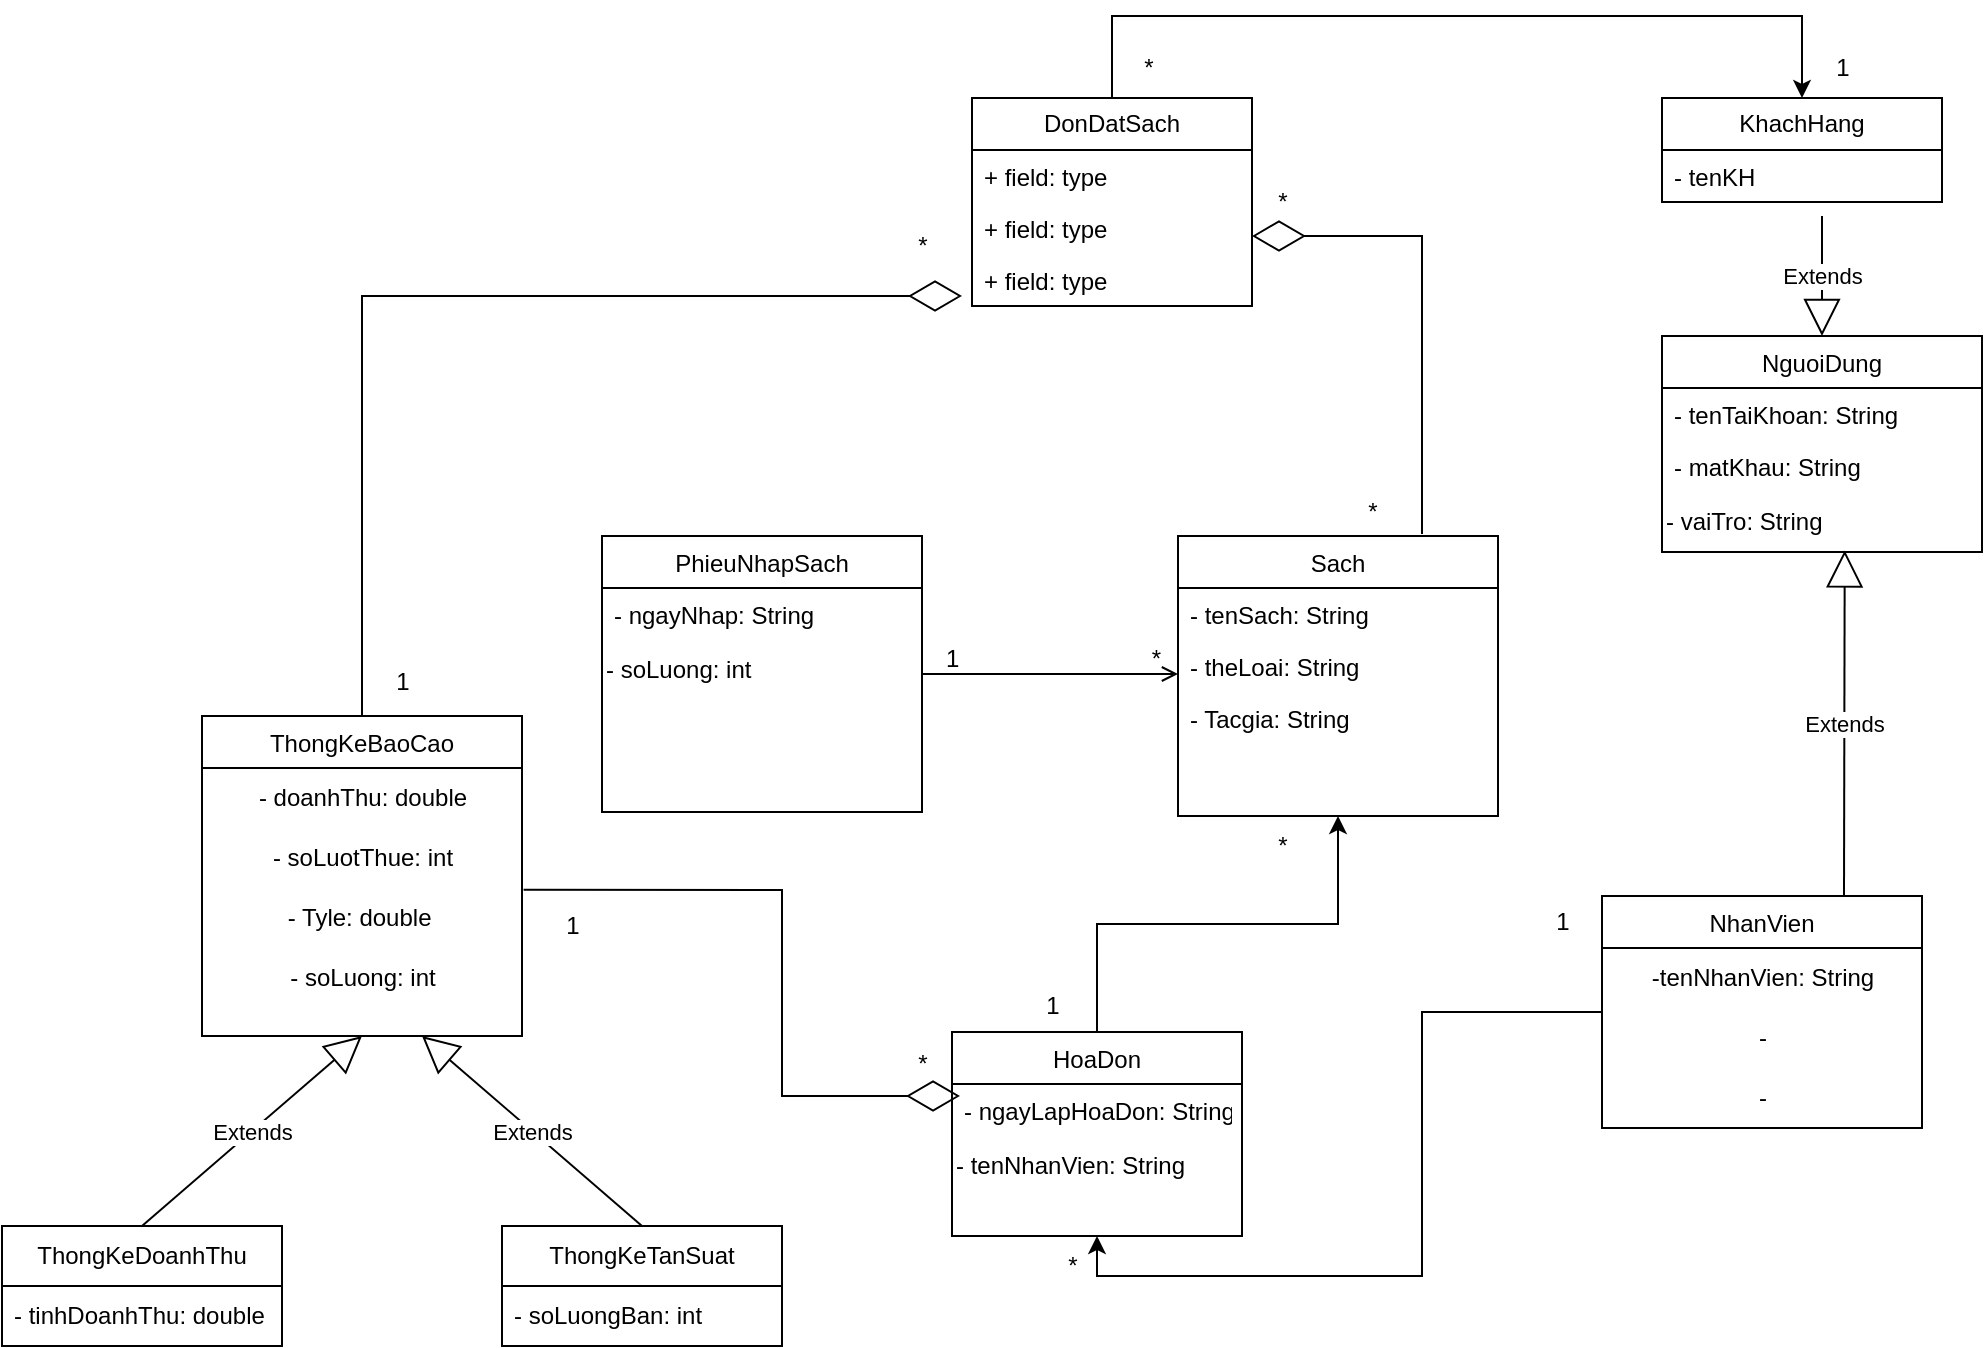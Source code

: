 <mxfile version="26.1.1">
  <diagram id="C5RBs43oDa-KdzZeNtuy" name="Page-1">
    <mxGraphModel dx="1877" dy="1726" grid="1" gridSize="10" guides="1" tooltips="1" connect="1" arrows="1" fold="1" page="1" pageScale="1" pageWidth="827" pageHeight="1169" math="0" shadow="0">
      <root>
        <mxCell id="WIyWlLk6GJQsqaUBKTNV-0" />
        <mxCell id="WIyWlLk6GJQsqaUBKTNV-1" parent="WIyWlLk6GJQsqaUBKTNV-0" />
        <mxCell id="zkfFHV4jXpPFQw0GAbJ--0" value="PhieuNhapSach" style="swimlane;fontStyle=0;align=center;verticalAlign=top;childLayout=stackLayout;horizontal=1;startSize=26;horizontalStack=0;resizeParent=1;resizeLast=0;collapsible=1;marginBottom=0;rounded=0;shadow=0;strokeWidth=1;" parent="WIyWlLk6GJQsqaUBKTNV-1" vertex="1">
          <mxGeometry x="220" y="120" width="160" height="138" as="geometry">
            <mxRectangle x="230" y="140" width="160" height="26" as="alternateBounds" />
          </mxGeometry>
        </mxCell>
        <mxCell id="zkfFHV4jXpPFQw0GAbJ--1" value="- ngayNhap: String" style="text;align=left;verticalAlign=top;spacingLeft=4;spacingRight=4;overflow=hidden;rotatable=0;points=[[0,0.5],[1,0.5]];portConstraint=eastwest;" parent="zkfFHV4jXpPFQw0GAbJ--0" vertex="1">
          <mxGeometry y="26" width="160" height="26" as="geometry" />
        </mxCell>
        <mxCell id="nmiw7sGfNws72FopHguk-0" value="- soLuong: int" style="text;html=1;align=left;verticalAlign=middle;resizable=0;points=[];autosize=1;strokeColor=none;fillColor=none;" parent="zkfFHV4jXpPFQw0GAbJ--0" vertex="1">
          <mxGeometry y="52" width="160" height="30" as="geometry" />
        </mxCell>
        <mxCell id="zkfFHV4jXpPFQw0GAbJ--6" value="ThongKeBaoCao" style="swimlane;fontStyle=0;align=center;verticalAlign=top;childLayout=stackLayout;horizontal=1;startSize=26;horizontalStack=0;resizeParent=1;resizeLast=0;collapsible=1;marginBottom=0;rounded=0;shadow=0;strokeWidth=1;" parent="WIyWlLk6GJQsqaUBKTNV-1" vertex="1">
          <mxGeometry x="20" y="210" width="160" height="160" as="geometry">
            <mxRectangle x="130" y="380" width="160" height="26" as="alternateBounds" />
          </mxGeometry>
        </mxCell>
        <mxCell id="nmiw7sGfNws72FopHguk-5" value="- doanhThu: double" style="text;html=1;align=center;verticalAlign=middle;resizable=0;points=[];autosize=1;strokeColor=none;fillColor=none;" parent="zkfFHV4jXpPFQw0GAbJ--6" vertex="1">
          <mxGeometry y="26" width="160" height="30" as="geometry" />
        </mxCell>
        <mxCell id="nmiw7sGfNws72FopHguk-6" value="- soLuotThue: int" style="text;html=1;align=center;verticalAlign=middle;resizable=0;points=[];autosize=1;strokeColor=none;fillColor=none;" parent="zkfFHV4jXpPFQw0GAbJ--6" vertex="1">
          <mxGeometry y="56" width="160" height="30" as="geometry" />
        </mxCell>
        <mxCell id="nmiw7sGfNws72FopHguk-7" value="- Tyle: double&amp;nbsp;" style="text;html=1;align=center;verticalAlign=middle;resizable=0;points=[];autosize=1;strokeColor=none;fillColor=none;" parent="zkfFHV4jXpPFQw0GAbJ--6" vertex="1">
          <mxGeometry y="86" width="160" height="30" as="geometry" />
        </mxCell>
        <mxCell id="nmiw7sGfNws72FopHguk-8" value="- soLuong: int" style="text;html=1;align=center;verticalAlign=middle;resizable=0;points=[];autosize=1;strokeColor=none;fillColor=none;" parent="zkfFHV4jXpPFQw0GAbJ--6" vertex="1">
          <mxGeometry y="116" width="160" height="30" as="geometry" />
        </mxCell>
        <mxCell id="ISNQ12LLeZMdfNUVVSJD-26" style="edgeStyle=orthogonalEdgeStyle;rounded=0;orthogonalLoop=1;jettySize=auto;html=1;entryX=0.5;entryY=1;entryDx=0;entryDy=0;" parent="WIyWlLk6GJQsqaUBKTNV-1" source="zkfFHV4jXpPFQw0GAbJ--13" target="zkfFHV4jXpPFQw0GAbJ--17" edge="1">
          <mxGeometry relative="1" as="geometry" />
        </mxCell>
        <mxCell id="zkfFHV4jXpPFQw0GAbJ--13" value="HoaDon" style="swimlane;fontStyle=0;align=center;verticalAlign=top;childLayout=stackLayout;horizontal=1;startSize=26;horizontalStack=0;resizeParent=1;resizeLast=0;collapsible=1;marginBottom=0;rounded=0;shadow=0;strokeWidth=1;" parent="WIyWlLk6GJQsqaUBKTNV-1" vertex="1">
          <mxGeometry x="395" y="368" width="145" height="102" as="geometry">
            <mxRectangle x="340" y="380" width="170" height="26" as="alternateBounds" />
          </mxGeometry>
        </mxCell>
        <mxCell id="zkfFHV4jXpPFQw0GAbJ--14" value="- ngayLapHoaDon: String    " style="text;align=left;verticalAlign=top;spacingLeft=4;spacingRight=4;overflow=hidden;rotatable=0;points=[[0,0.5],[1,0.5]];portConstraint=eastwest;" parent="zkfFHV4jXpPFQw0GAbJ--13" vertex="1">
          <mxGeometry y="26" width="145" height="26" as="geometry" />
        </mxCell>
        <mxCell id="nmiw7sGfNws72FopHguk-1" value="- tenNhanVien: String" style="text;html=1;align=left;verticalAlign=middle;resizable=0;points=[];autosize=1;strokeColor=none;fillColor=none;" parent="zkfFHV4jXpPFQw0GAbJ--13" vertex="1">
          <mxGeometry y="52" width="145" height="30" as="geometry" />
        </mxCell>
        <mxCell id="zkfFHV4jXpPFQw0GAbJ--17" value="Sach" style="swimlane;fontStyle=0;align=center;verticalAlign=top;childLayout=stackLayout;horizontal=1;startSize=26;horizontalStack=0;resizeParent=1;resizeLast=0;collapsible=1;marginBottom=0;rounded=0;shadow=0;strokeWidth=1;" parent="WIyWlLk6GJQsqaUBKTNV-1" vertex="1">
          <mxGeometry x="508" y="120" width="160" height="140" as="geometry">
            <mxRectangle x="550" y="140" width="160" height="26" as="alternateBounds" />
          </mxGeometry>
        </mxCell>
        <mxCell id="zkfFHV4jXpPFQw0GAbJ--18" value="- tenSach: String    " style="text;align=left;verticalAlign=top;spacingLeft=4;spacingRight=4;overflow=hidden;rotatable=0;points=[[0,0.5],[1,0.5]];portConstraint=eastwest;" parent="zkfFHV4jXpPFQw0GAbJ--17" vertex="1">
          <mxGeometry y="26" width="160" height="26" as="geometry" />
        </mxCell>
        <mxCell id="zkfFHV4jXpPFQw0GAbJ--19" value="- theLoai: String" style="text;align=left;verticalAlign=top;spacingLeft=4;spacingRight=4;overflow=hidden;rotatable=0;points=[[0,0.5],[1,0.5]];portConstraint=eastwest;rounded=0;shadow=0;html=0;" parent="zkfFHV4jXpPFQw0GAbJ--17" vertex="1">
          <mxGeometry y="52" width="160" height="26" as="geometry" />
        </mxCell>
        <mxCell id="zkfFHV4jXpPFQw0GAbJ--20" value="- Tacgia: String    " style="text;align=left;verticalAlign=top;spacingLeft=4;spacingRight=4;overflow=hidden;rotatable=0;points=[[0,0.5],[1,0.5]];portConstraint=eastwest;rounded=0;shadow=0;html=0;" parent="zkfFHV4jXpPFQw0GAbJ--17" vertex="1">
          <mxGeometry y="78" width="160" height="26" as="geometry" />
        </mxCell>
        <mxCell id="zkfFHV4jXpPFQw0GAbJ--26" value="" style="endArrow=open;shadow=0;strokeWidth=1;rounded=0;curved=0;endFill=1;edgeStyle=elbowEdgeStyle;elbow=vertical;" parent="WIyWlLk6GJQsqaUBKTNV-1" source="zkfFHV4jXpPFQw0GAbJ--0" target="zkfFHV4jXpPFQw0GAbJ--17" edge="1">
          <mxGeometry x="0.5" y="41" relative="1" as="geometry">
            <mxPoint x="380" y="192" as="sourcePoint" />
            <mxPoint x="540" y="192" as="targetPoint" />
            <mxPoint x="-40" y="32" as="offset" />
          </mxGeometry>
        </mxCell>
        <mxCell id="zkfFHV4jXpPFQw0GAbJ--27" value="1" style="resizable=0;align=left;verticalAlign=bottom;labelBackgroundColor=none;fontSize=12;" parent="zkfFHV4jXpPFQw0GAbJ--26" connectable="0" vertex="1">
          <mxGeometry x="-1" relative="1" as="geometry">
            <mxPoint x="10" y="1" as="offset" />
          </mxGeometry>
        </mxCell>
        <mxCell id="zkfFHV4jXpPFQw0GAbJ--28" value="*" style="resizable=0;align=right;verticalAlign=bottom;labelBackgroundColor=none;fontSize=12;" parent="zkfFHV4jXpPFQw0GAbJ--26" connectable="0" vertex="1">
          <mxGeometry x="1" relative="1" as="geometry">
            <mxPoint x="-7" y="1" as="offset" />
          </mxGeometry>
        </mxCell>
        <mxCell id="nmiw7sGfNws72FopHguk-16" value="KhachHang" style="swimlane;fontStyle=0;childLayout=stackLayout;horizontal=1;startSize=26;fillColor=none;horizontalStack=0;resizeParent=1;resizeParentMax=0;resizeLast=0;collapsible=1;marginBottom=0;whiteSpace=wrap;html=1;" parent="WIyWlLk6GJQsqaUBKTNV-1" vertex="1">
          <mxGeometry x="750" y="-99" width="140" height="52" as="geometry" />
        </mxCell>
        <mxCell id="nmiw7sGfNws72FopHguk-17" value="- tenKH&lt;div style=&quot;padding: 0px; margin: 0px;&quot;&gt;&lt;br style=&quot;padding: 0px; margin: 0px; text-wrap-mode: nowrap;&quot;&gt;&lt;/div&gt;" style="text;strokeColor=none;fillColor=none;align=left;verticalAlign=top;spacingLeft=4;spacingRight=4;overflow=hidden;rotatable=0;points=[[0,0.5],[1,0.5]];portConstraint=eastwest;whiteSpace=wrap;html=1;" parent="nmiw7sGfNws72FopHguk-16" vertex="1">
          <mxGeometry y="26" width="140" height="26" as="geometry" />
        </mxCell>
        <mxCell id="ISNQ12LLeZMdfNUVVSJD-25" style="edgeStyle=orthogonalEdgeStyle;rounded=0;orthogonalLoop=1;jettySize=auto;html=1;entryX=0.5;entryY=1;entryDx=0;entryDy=0;" parent="WIyWlLk6GJQsqaUBKTNV-1" source="psnWaYJbM0y4wB5nJ-is-14" target="zkfFHV4jXpPFQw0GAbJ--13" edge="1">
          <mxGeometry relative="1" as="geometry" />
        </mxCell>
        <mxCell id="psnWaYJbM0y4wB5nJ-is-14" value="NhanVien" style="swimlane;fontStyle=0;align=center;verticalAlign=top;childLayout=stackLayout;horizontal=1;startSize=26;horizontalStack=0;resizeParent=1;resizeParentMax=0;resizeLast=0;collapsible=1;marginBottom=0;whiteSpace=wrap;html=1;" parent="WIyWlLk6GJQsqaUBKTNV-1" vertex="1">
          <mxGeometry x="720" y="300" width="160" height="116" as="geometry" />
        </mxCell>
        <mxCell id="TUN2WBSyEnXR89foFnL1-8" value="-tenNhanVien: String" style="text;html=1;align=center;verticalAlign=middle;resizable=0;points=[];autosize=1;strokeColor=none;fillColor=none;" vertex="1" parent="psnWaYJbM0y4wB5nJ-is-14">
          <mxGeometry y="26" width="160" height="30" as="geometry" />
        </mxCell>
        <mxCell id="TUN2WBSyEnXR89foFnL1-9" value="-" style="text;html=1;align=center;verticalAlign=middle;resizable=0;points=[];autosize=1;strokeColor=none;fillColor=none;" vertex="1" parent="psnWaYJbM0y4wB5nJ-is-14">
          <mxGeometry y="56" width="160" height="30" as="geometry" />
        </mxCell>
        <mxCell id="TUN2WBSyEnXR89foFnL1-10" value="-" style="text;html=1;align=center;verticalAlign=middle;resizable=0;points=[];autosize=1;strokeColor=none;fillColor=none;" vertex="1" parent="psnWaYJbM0y4wB5nJ-is-14">
          <mxGeometry y="86" width="160" height="30" as="geometry" />
        </mxCell>
        <mxCell id="psnWaYJbM0y4wB5nJ-is-29" value="*" style="text;html=1;align=center;verticalAlign=middle;resizable=0;points=[];autosize=1;strokeColor=none;fillColor=none;" parent="WIyWlLk6GJQsqaUBKTNV-1" vertex="1">
          <mxGeometry x="545" y="-62" width="30" height="30" as="geometry" />
        </mxCell>
        <mxCell id="psnWaYJbM0y4wB5nJ-is-30" value="*" style="text;html=1;align=center;verticalAlign=middle;resizable=0;points=[];autosize=1;strokeColor=none;fillColor=none;" parent="WIyWlLk6GJQsqaUBKTNV-1" vertex="1">
          <mxGeometry x="590" y="93" width="30" height="30" as="geometry" />
        </mxCell>
        <mxCell id="ISNQ12LLeZMdfNUVVSJD-3" style="edgeStyle=orthogonalEdgeStyle;rounded=0;orthogonalLoop=1;jettySize=auto;html=1;entryX=0.5;entryY=0;entryDx=0;entryDy=0;" parent="WIyWlLk6GJQsqaUBKTNV-1" source="psnWaYJbM0y4wB5nJ-is-31" target="nmiw7sGfNws72FopHguk-16" edge="1">
          <mxGeometry relative="1" as="geometry">
            <Array as="points">
              <mxPoint x="475" y="-140" />
              <mxPoint x="820" y="-140" />
            </Array>
          </mxGeometry>
        </mxCell>
        <mxCell id="psnWaYJbM0y4wB5nJ-is-31" value="DonDatSach" style="swimlane;fontStyle=0;childLayout=stackLayout;horizontal=1;startSize=26;fillColor=none;horizontalStack=0;resizeParent=1;resizeParentMax=0;resizeLast=0;collapsible=1;marginBottom=0;whiteSpace=wrap;html=1;" parent="WIyWlLk6GJQsqaUBKTNV-1" vertex="1">
          <mxGeometry x="405" y="-99" width="140" height="104" as="geometry" />
        </mxCell>
        <mxCell id="psnWaYJbM0y4wB5nJ-is-32" value="+ field: type" style="text;strokeColor=none;fillColor=none;align=left;verticalAlign=top;spacingLeft=4;spacingRight=4;overflow=hidden;rotatable=0;points=[[0,0.5],[1,0.5]];portConstraint=eastwest;whiteSpace=wrap;html=1;" parent="psnWaYJbM0y4wB5nJ-is-31" vertex="1">
          <mxGeometry y="26" width="140" height="26" as="geometry" />
        </mxCell>
        <mxCell id="psnWaYJbM0y4wB5nJ-is-33" value="+ field: type" style="text;strokeColor=none;fillColor=none;align=left;verticalAlign=top;spacingLeft=4;spacingRight=4;overflow=hidden;rotatable=0;points=[[0,0.5],[1,0.5]];portConstraint=eastwest;whiteSpace=wrap;html=1;" parent="psnWaYJbM0y4wB5nJ-is-31" vertex="1">
          <mxGeometry y="52" width="140" height="26" as="geometry" />
        </mxCell>
        <mxCell id="psnWaYJbM0y4wB5nJ-is-34" value="+ field: type" style="text;strokeColor=none;fillColor=none;align=left;verticalAlign=top;spacingLeft=4;spacingRight=4;overflow=hidden;rotatable=0;points=[[0,0.5],[1,0.5]];portConstraint=eastwest;whiteSpace=wrap;html=1;" parent="psnWaYJbM0y4wB5nJ-is-31" vertex="1">
          <mxGeometry y="78" width="140" height="26" as="geometry" />
        </mxCell>
        <mxCell id="psnWaYJbM0y4wB5nJ-is-38" value="*" style="text;html=1;align=center;verticalAlign=middle;resizable=0;points=[];autosize=1;strokeColor=none;fillColor=none;" parent="WIyWlLk6GJQsqaUBKTNV-1" vertex="1">
          <mxGeometry x="478" y="-129" width="30" height="30" as="geometry" />
        </mxCell>
        <mxCell id="psnWaYJbM0y4wB5nJ-is-41" value="*" style="text;html=1;align=center;verticalAlign=middle;resizable=0;points=[];autosize=1;strokeColor=none;fillColor=none;" parent="WIyWlLk6GJQsqaUBKTNV-1" vertex="1">
          <mxGeometry x="545" y="260" width="30" height="30" as="geometry" />
        </mxCell>
        <mxCell id="ISNQ12LLeZMdfNUVVSJD-4" value="NguoiDung" style="swimlane;fontStyle=0;align=center;verticalAlign=top;childLayout=stackLayout;horizontal=1;startSize=26;horizontalStack=0;resizeParent=1;resizeParentMax=0;resizeLast=0;collapsible=1;marginBottom=0;whiteSpace=wrap;html=1;" parent="WIyWlLk6GJQsqaUBKTNV-1" vertex="1">
          <mxGeometry x="750" y="20" width="160" height="108" as="geometry" />
        </mxCell>
        <mxCell id="ISNQ12LLeZMdfNUVVSJD-5" value="- tenTaiKhoan: String" style="text;strokeColor=none;fillColor=none;align=left;verticalAlign=top;spacingLeft=4;spacingRight=4;overflow=hidden;rotatable=0;points=[[0,0.5],[1,0.5]];portConstraint=eastwest;whiteSpace=wrap;html=1;" parent="ISNQ12LLeZMdfNUVVSJD-4" vertex="1">
          <mxGeometry y="26" width="160" height="26" as="geometry" />
        </mxCell>
        <mxCell id="ISNQ12LLeZMdfNUVVSJD-7" value="- matKhau: String&lt;div&gt;&lt;br&gt;&lt;/div&gt;" style="text;strokeColor=none;fillColor=none;align=left;verticalAlign=top;spacingLeft=4;spacingRight=4;overflow=hidden;rotatable=0;points=[[0,0.5],[1,0.5]];portConstraint=eastwest;whiteSpace=wrap;html=1;" parent="ISNQ12LLeZMdfNUVVSJD-4" vertex="1">
          <mxGeometry y="52" width="160" height="26" as="geometry" />
        </mxCell>
        <mxCell id="TUN2WBSyEnXR89foFnL1-11" value="- vaiTro: String" style="text;html=1;align=left;verticalAlign=middle;resizable=0;points=[];autosize=1;strokeColor=none;fillColor=none;" vertex="1" parent="ISNQ12LLeZMdfNUVVSJD-4">
          <mxGeometry y="78" width="160" height="30" as="geometry" />
        </mxCell>
        <mxCell id="ISNQ12LLeZMdfNUVVSJD-9" value="Extends" style="endArrow=block;endSize=16;endFill=0;html=1;rounded=0;entryX=0.5;entryY=0;entryDx=0;entryDy=0;" parent="WIyWlLk6GJQsqaUBKTNV-1" target="ISNQ12LLeZMdfNUVVSJD-4" edge="1">
          <mxGeometry width="160" relative="1" as="geometry">
            <mxPoint x="830" y="-40" as="sourcePoint" />
            <mxPoint x="690" y="130" as="targetPoint" />
          </mxGeometry>
        </mxCell>
        <mxCell id="ISNQ12LLeZMdfNUVVSJD-10" value="Extends" style="endArrow=block;endSize=16;endFill=0;html=1;rounded=0;entryX=0.571;entryY=0.973;entryDx=0;entryDy=0;entryPerimeter=0;" parent="WIyWlLk6GJQsqaUBKTNV-1" edge="1" target="TUN2WBSyEnXR89foFnL1-11">
          <mxGeometry width="160" relative="1" as="geometry">
            <mxPoint x="841" y="300" as="sourcePoint" />
            <mxPoint x="837.08" y="128.0" as="targetPoint" />
          </mxGeometry>
        </mxCell>
        <mxCell id="ISNQ12LLeZMdfNUVVSJD-12" value="ThongKeDoanhThu" style="swimlane;fontStyle=0;childLayout=stackLayout;horizontal=1;startSize=30;horizontalStack=0;resizeParent=1;resizeParentMax=0;resizeLast=0;collapsible=1;marginBottom=0;whiteSpace=wrap;html=1;" parent="WIyWlLk6GJQsqaUBKTNV-1" vertex="1">
          <mxGeometry x="-80" y="465" width="140" height="60" as="geometry" />
        </mxCell>
        <mxCell id="ISNQ12LLeZMdfNUVVSJD-13" value="- tinhDoanhThu: double" style="text;strokeColor=none;fillColor=none;align=left;verticalAlign=middle;spacingLeft=4;spacingRight=4;overflow=hidden;points=[[0,0.5],[1,0.5]];portConstraint=eastwest;rotatable=0;whiteSpace=wrap;html=1;" parent="ISNQ12LLeZMdfNUVVSJD-12" vertex="1">
          <mxGeometry y="30" width="140" height="30" as="geometry" />
        </mxCell>
        <mxCell id="ISNQ12LLeZMdfNUVVSJD-16" value="ThongKeTanSuat" style="swimlane;fontStyle=0;childLayout=stackLayout;horizontal=1;startSize=30;horizontalStack=0;resizeParent=1;resizeParentMax=0;resizeLast=0;collapsible=1;marginBottom=0;whiteSpace=wrap;html=1;" parent="WIyWlLk6GJQsqaUBKTNV-1" vertex="1">
          <mxGeometry x="170" y="465" width="140" height="60" as="geometry" />
        </mxCell>
        <mxCell id="ISNQ12LLeZMdfNUVVSJD-17" value="- soLuongBan: int" style="text;strokeColor=none;fillColor=none;align=left;verticalAlign=middle;spacingLeft=4;spacingRight=4;overflow=hidden;points=[[0,0.5],[1,0.5]];portConstraint=eastwest;rotatable=0;whiteSpace=wrap;html=1;" parent="ISNQ12LLeZMdfNUVVSJD-16" vertex="1">
          <mxGeometry y="30" width="140" height="30" as="geometry" />
        </mxCell>
        <mxCell id="ISNQ12LLeZMdfNUVVSJD-20" value="Extends" style="endArrow=block;endSize=16;endFill=0;html=1;rounded=0;exitX=0.5;exitY=0;exitDx=0;exitDy=0;entryX=0.5;entryY=1;entryDx=0;entryDy=0;" parent="WIyWlLk6GJQsqaUBKTNV-1" source="ISNQ12LLeZMdfNUVVSJD-12" target="zkfFHV4jXpPFQw0GAbJ--6" edge="1">
          <mxGeometry width="160" relative="1" as="geometry">
            <mxPoint x="-40" y="320" as="sourcePoint" />
            <mxPoint x="120" y="320" as="targetPoint" />
          </mxGeometry>
        </mxCell>
        <mxCell id="ISNQ12LLeZMdfNUVVSJD-21" value="Extends" style="endArrow=block;endSize=16;endFill=0;html=1;rounded=0;exitX=0.5;exitY=0;exitDx=0;exitDy=0;" parent="WIyWlLk6GJQsqaUBKTNV-1" source="ISNQ12LLeZMdfNUVVSJD-16" edge="1">
          <mxGeometry width="160" relative="1" as="geometry">
            <mxPoint x="-10" y="430" as="sourcePoint" />
            <mxPoint x="130" y="370" as="targetPoint" />
          </mxGeometry>
        </mxCell>
        <mxCell id="ISNQ12LLeZMdfNUVVSJD-22" value="" style="endArrow=diamondThin;endFill=0;endSize=24;html=1;rounded=0;" parent="WIyWlLk6GJQsqaUBKTNV-1" edge="1">
          <mxGeometry width="160" relative="1" as="geometry">
            <mxPoint x="630" y="119" as="sourcePoint" />
            <mxPoint x="545" y="-30" as="targetPoint" />
            <Array as="points">
              <mxPoint x="630" y="-30" />
            </Array>
          </mxGeometry>
        </mxCell>
        <mxCell id="ISNQ12LLeZMdfNUVVSJD-23" value="" style="endArrow=diamondThin;endFill=0;endSize=24;html=1;rounded=0;exitX=0.5;exitY=0;exitDx=0;exitDy=0;" parent="WIyWlLk6GJQsqaUBKTNV-1" source="zkfFHV4jXpPFQw0GAbJ--6" edge="1">
          <mxGeometry width="160" relative="1" as="geometry">
            <mxPoint x="390" y="230" as="sourcePoint" />
            <mxPoint x="400" as="targetPoint" />
            <Array as="points">
              <mxPoint x="100" />
            </Array>
          </mxGeometry>
        </mxCell>
        <mxCell id="ISNQ12LLeZMdfNUVVSJD-24" value="" style="endArrow=diamondThin;endFill=0;endSize=24;html=1;rounded=0;exitX=1.005;exitY=1.031;exitDx=0;exitDy=0;exitPerimeter=0;" parent="WIyWlLk6GJQsqaUBKTNV-1" source="nmiw7sGfNws72FopHguk-6" edge="1">
          <mxGeometry width="160" relative="1" as="geometry">
            <mxPoint x="390" y="230" as="sourcePoint" />
            <mxPoint x="399" y="400" as="targetPoint" />
            <Array as="points">
              <mxPoint x="310" y="297" />
              <mxPoint x="310" y="400" />
            </Array>
          </mxGeometry>
        </mxCell>
        <mxCell id="TUN2WBSyEnXR89foFnL1-0" value="1" style="text;html=1;align=center;verticalAlign=middle;resizable=0;points=[];autosize=1;strokeColor=none;fillColor=none;" vertex="1" parent="WIyWlLk6GJQsqaUBKTNV-1">
          <mxGeometry x="685" y="298" width="30" height="30" as="geometry" />
        </mxCell>
        <mxCell id="TUN2WBSyEnXR89foFnL1-1" value="*" style="text;html=1;align=center;verticalAlign=middle;resizable=0;points=[];autosize=1;strokeColor=none;fillColor=none;" vertex="1" parent="WIyWlLk6GJQsqaUBKTNV-1">
          <mxGeometry x="440" y="470" width="30" height="30" as="geometry" />
        </mxCell>
        <mxCell id="TUN2WBSyEnXR89foFnL1-2" value="1" style="text;html=1;align=center;verticalAlign=middle;resizable=0;points=[];autosize=1;strokeColor=none;fillColor=none;" vertex="1" parent="WIyWlLk6GJQsqaUBKTNV-1">
          <mxGeometry x="190" y="300" width="30" height="30" as="geometry" />
        </mxCell>
        <mxCell id="TUN2WBSyEnXR89foFnL1-3" value="&lt;br&gt;&lt;div&gt;&lt;br&gt;&lt;/div&gt;&lt;div&gt;&lt;br&gt;&lt;/div&gt;&lt;div&gt;&lt;br&gt;&lt;/div&gt;&lt;div&gt;&lt;br&gt;&lt;/div&gt;&lt;div&gt;&lt;br&gt;&lt;/div&gt;&lt;div&gt;&lt;br&gt;&lt;/div&gt;&lt;div&gt;&lt;br&gt;&lt;/div&gt;&lt;div&gt;*&lt;/div&gt;" style="text;html=1;align=center;verticalAlign=middle;resizable=0;points=[];autosize=1;strokeColor=none;fillColor=none;" vertex="1" parent="WIyWlLk6GJQsqaUBKTNV-1">
          <mxGeometry x="365" y="256" width="30" height="140" as="geometry" />
        </mxCell>
        <mxCell id="TUN2WBSyEnXR89foFnL1-4" value="1" style="text;html=1;align=center;verticalAlign=middle;resizable=0;points=[];autosize=1;strokeColor=none;fillColor=none;" vertex="1" parent="WIyWlLk6GJQsqaUBKTNV-1">
          <mxGeometry x="105" y="178" width="30" height="30" as="geometry" />
        </mxCell>
        <mxCell id="TUN2WBSyEnXR89foFnL1-5" value="*" style="text;html=1;align=center;verticalAlign=middle;resizable=0;points=[];autosize=1;strokeColor=none;fillColor=none;" vertex="1" parent="WIyWlLk6GJQsqaUBKTNV-1">
          <mxGeometry x="365" y="-40" width="30" height="30" as="geometry" />
        </mxCell>
        <mxCell id="TUN2WBSyEnXR89foFnL1-6" value="1" style="text;html=1;align=center;verticalAlign=middle;resizable=0;points=[];autosize=1;strokeColor=none;fillColor=none;" vertex="1" parent="WIyWlLk6GJQsqaUBKTNV-1">
          <mxGeometry x="825" y="-129" width="30" height="30" as="geometry" />
        </mxCell>
        <mxCell id="TUN2WBSyEnXR89foFnL1-7" value="1" style="text;html=1;align=center;verticalAlign=middle;resizable=0;points=[];autosize=1;strokeColor=none;fillColor=none;" vertex="1" parent="WIyWlLk6GJQsqaUBKTNV-1">
          <mxGeometry x="430" y="340" width="30" height="30" as="geometry" />
        </mxCell>
      </root>
    </mxGraphModel>
  </diagram>
</mxfile>
